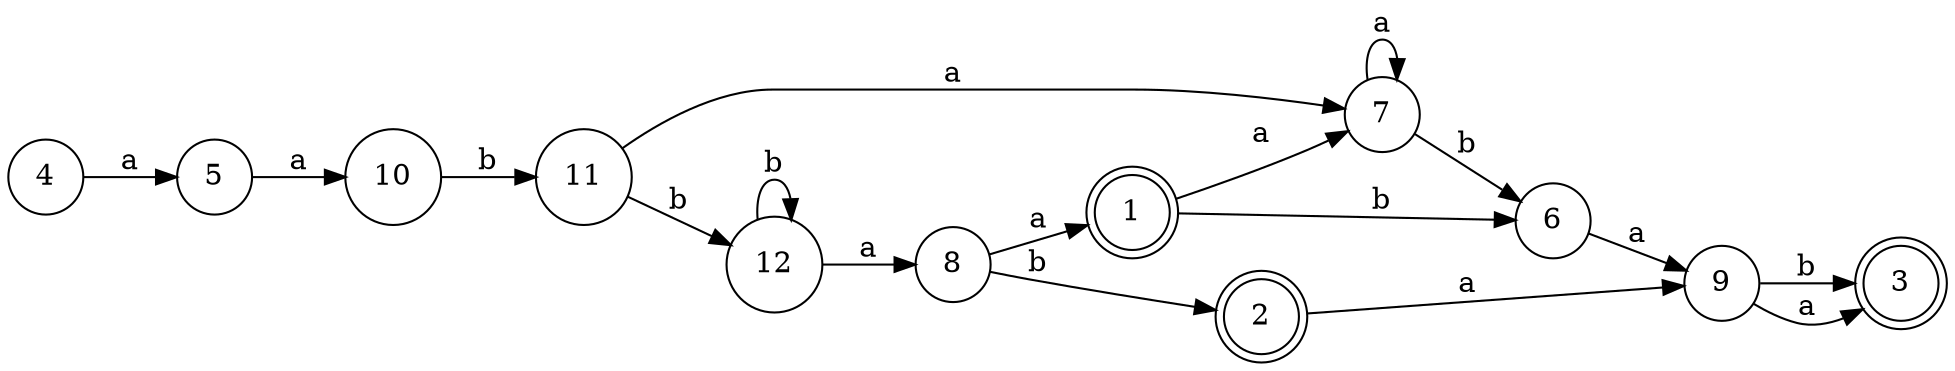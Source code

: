 digraph MIN_DFA {
	1 [shape=doublecircle]
	1 -> 6 [label=b]
	1 -> 7 [label=a]
	2 [shape=doublecircle]
	2 -> 9 [label=a]
	4 [shape=circle]
	4 -> 5 [label=a]
	5 [shape=circle]
	5 -> 10 [label=a]
	6 [shape=circle]
	6 -> 9 [label=a]
	7 [shape=circle]
	7 -> 6 [label=b]
	7 -> 7 [label=a]
	8 [shape=circle]
	8 -> 2 [label=b]
	8 -> 1 [label=a]
	9 [shape=circle]
	9 -> 3 [label=b]
	9 -> 3 [label=a]
	10 [shape=circle]
	10 -> 11 [label=b]
	11 [shape=circle]
	11 -> 12 [label=b]
	11 -> 7 [label=a]
	12 [shape=circle]
	12 -> 12 [label=b]
	12 -> 8 [label=a]
	3 [shape=doublecircle]
	rankdir=LR
}
